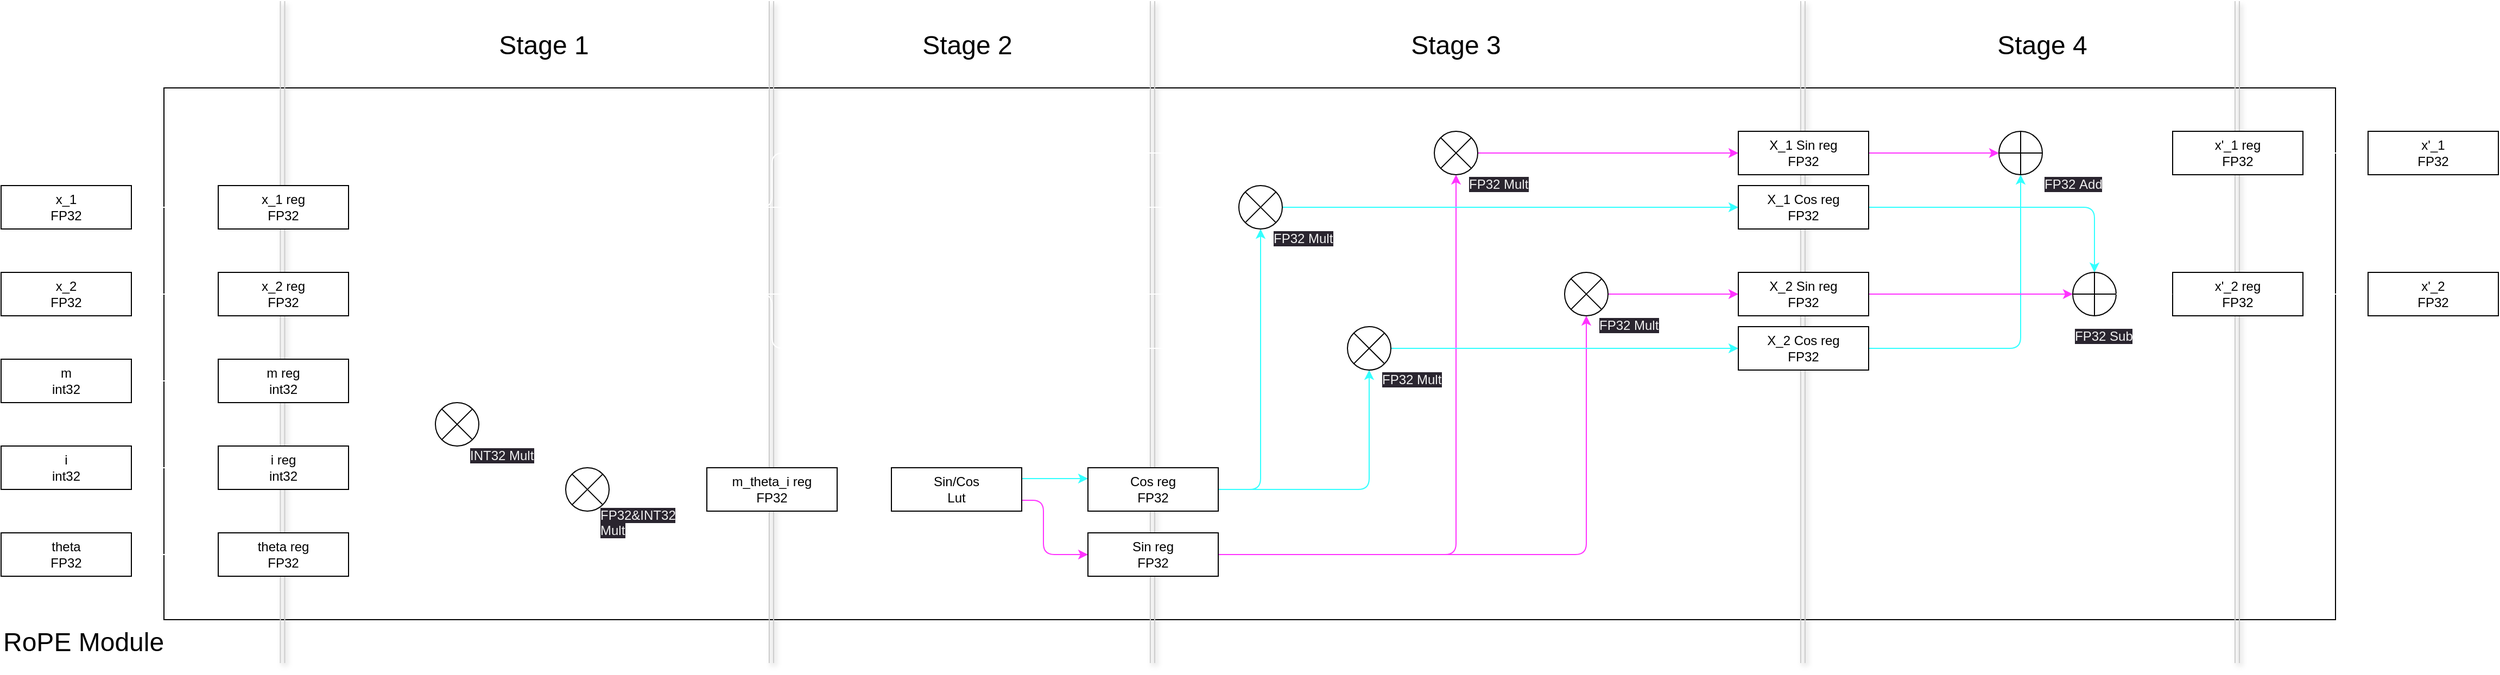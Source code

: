 <mxfile>
    <diagram id="2PJP5cNvu78bz6-00LdR" name="페이지-1">
        <mxGraphModel dx="2282" dy="929" grid="1" gridSize="10" guides="1" tooltips="1" connect="1" arrows="1" fold="1" page="1" pageScale="1" pageWidth="827" pageHeight="1169" math="0" shadow="0">
            <root>
                <mxCell id="0"/>
                <mxCell id="1" parent="0"/>
                <mxCell id="146" value="" style="rounded=0;whiteSpace=wrap;html=1;" vertex="1" parent="1">
                    <mxGeometry x="270" y="110" width="2000" height="490" as="geometry"/>
                </mxCell>
                <mxCell id="152" value="" style="edgeStyle=none;orthogonalLoop=1;jettySize=auto;html=1;strokeColor=#CCCCCC;fontSize=36;shadow=1;shape=link;" edge="1" parent="1">
                    <mxGeometry width="80" relative="1" as="geometry">
                        <mxPoint x="379.23" y="30" as="sourcePoint"/>
                        <mxPoint x="379.23" y="640" as="targetPoint"/>
                    </mxGeometry>
                </mxCell>
                <mxCell id="149" value="" style="edgeStyle=none;orthogonalLoop=1;jettySize=auto;html=1;strokeColor=#CCCCCC;fontSize=36;shadow=1;shape=link;" edge="1" parent="1">
                    <mxGeometry width="80" relative="1" as="geometry">
                        <mxPoint x="1180.47" y="30" as="sourcePoint"/>
                        <mxPoint x="1180.47" y="640" as="targetPoint"/>
                    </mxGeometry>
                </mxCell>
                <mxCell id="150" value="" style="edgeStyle=none;orthogonalLoop=1;jettySize=auto;html=1;strokeColor=#CCCCCC;fontSize=36;shadow=1;shape=link;" edge="1" parent="1">
                    <mxGeometry width="80" relative="1" as="geometry">
                        <mxPoint x="1779.47" y="30" as="sourcePoint"/>
                        <mxPoint x="1779.47" y="640" as="targetPoint"/>
                    </mxGeometry>
                </mxCell>
                <mxCell id="151" value="" style="edgeStyle=none;orthogonalLoop=1;jettySize=auto;html=1;strokeColor=#CCCCCC;fontSize=36;shadow=1;shape=link;" edge="1" parent="1">
                    <mxGeometry width="80" relative="1" as="geometry">
                        <mxPoint x="2179.47" y="30" as="sourcePoint"/>
                        <mxPoint x="2179.47" y="640" as="targetPoint"/>
                    </mxGeometry>
                </mxCell>
                <mxCell id="148" value="" style="edgeStyle=none;orthogonalLoop=1;jettySize=auto;html=1;strokeColor=#CCCCCC;fontSize=36;shadow=1;shape=link;" edge="1" parent="1">
                    <mxGeometry width="80" relative="1" as="geometry">
                        <mxPoint x="829.47" y="30" as="sourcePoint"/>
                        <mxPoint x="829.47" y="640" as="targetPoint"/>
                    </mxGeometry>
                </mxCell>
                <mxCell id="141" style="edgeStyle=none;html=1;exitX=1;exitY=0.5;exitDx=0;exitDy=0;entryX=0;entryY=0.5;entryDx=0;entryDy=0;strokeColor=#FFFFFF;" edge="1" parent="1" source="62" target="67">
                    <mxGeometry relative="1" as="geometry"/>
                </mxCell>
                <mxCell id="62" value="x_1&lt;br&gt;FP32" style="rounded=0;whiteSpace=wrap;html=1;" vertex="1" parent="1">
                    <mxGeometry x="120" y="200" width="120" height="40" as="geometry"/>
                </mxCell>
                <mxCell id="142" style="edgeStyle=none;html=1;exitX=1;exitY=0.5;exitDx=0;exitDy=0;entryX=0;entryY=0.5;entryDx=0;entryDy=0;strokeColor=#FFFFFF;" edge="1" parent="1" source="63" target="68">
                    <mxGeometry relative="1" as="geometry"/>
                </mxCell>
                <mxCell id="63" value="x_2&lt;br&gt;FP32" style="rounded=0;whiteSpace=wrap;html=1;" vertex="1" parent="1">
                    <mxGeometry x="120" y="280" width="120" height="40" as="geometry"/>
                </mxCell>
                <mxCell id="143" style="edgeStyle=none;html=1;exitX=1;exitY=0.5;exitDx=0;exitDy=0;entryX=0;entryY=0.5;entryDx=0;entryDy=0;strokeColor=#FFFFFF;" edge="1" parent="1" source="64" target="69">
                    <mxGeometry relative="1" as="geometry"/>
                </mxCell>
                <mxCell id="64" value="m&lt;br&gt;int32" style="rounded=0;whiteSpace=wrap;html=1;" vertex="1" parent="1">
                    <mxGeometry x="120" y="360" width="120" height="40" as="geometry"/>
                </mxCell>
                <mxCell id="144" style="edgeStyle=none;html=1;exitX=1;exitY=0.5;exitDx=0;exitDy=0;entryX=0;entryY=0.5;entryDx=0;entryDy=0;strokeColor=#FFFFFF;" edge="1" parent="1" source="65" target="70">
                    <mxGeometry relative="1" as="geometry"/>
                </mxCell>
                <mxCell id="65" value="i&lt;br&gt;int32" style="rounded=0;whiteSpace=wrap;html=1;" vertex="1" parent="1">
                    <mxGeometry x="120" y="440" width="120" height="40" as="geometry"/>
                </mxCell>
                <mxCell id="145" style="edgeStyle=none;html=1;exitX=1;exitY=0.5;exitDx=0;exitDy=0;entryX=0;entryY=0.5;entryDx=0;entryDy=0;strokeColor=#FFFFFF;" edge="1" parent="1" source="66" target="71">
                    <mxGeometry relative="1" as="geometry"/>
                </mxCell>
                <mxCell id="66" value="theta&lt;br&gt;FP32" style="rounded=0;whiteSpace=wrap;html=1;" vertex="1" parent="1">
                    <mxGeometry x="120" y="520" width="120" height="40" as="geometry"/>
                </mxCell>
                <mxCell id="92" style="edgeStyle=none;html=1;exitX=1;exitY=0.5;exitDx=0;exitDy=0;entryX=0;entryY=0.5;entryDx=0;entryDy=0;strokeColor=#FFFFFF;" edge="1" parent="1" source="67" target="117">
                    <mxGeometry relative="1" as="geometry">
                        <mxPoint x="1220" y="220" as="targetPoint"/>
                    </mxGeometry>
                </mxCell>
                <mxCell id="93" style="edgeStyle=none;html=1;exitX=1;exitY=0.5;exitDx=0;exitDy=0;entryX=0;entryY=0.5;entryDx=0;entryDy=0;strokeColor=#FFFFFF;" edge="1" parent="1" source="67" target="119">
                    <mxGeometry relative="1" as="geometry">
                        <mxPoint x="1400" y="170" as="targetPoint"/>
                        <Array as="points">
                            <mxPoint x="830" y="220"/>
                            <mxPoint x="830" y="170"/>
                        </Array>
                    </mxGeometry>
                </mxCell>
                <mxCell id="67" value="x_1 reg&lt;br&gt;FP32" style="rounded=0;whiteSpace=wrap;html=1;" vertex="1" parent="1">
                    <mxGeometry x="320" y="200" width="120" height="40" as="geometry"/>
                </mxCell>
                <mxCell id="95" style="edgeStyle=none;html=1;exitX=1;exitY=0.5;exitDx=0;exitDy=0;strokeColor=#FFFFFF;entryX=0;entryY=0.5;entryDx=0;entryDy=0;" edge="1" parent="1" source="68" target="121">
                    <mxGeometry relative="1" as="geometry">
                        <mxPoint x="1520" y="300" as="targetPoint"/>
                    </mxGeometry>
                </mxCell>
                <mxCell id="96" style="edgeStyle=none;html=1;exitX=1;exitY=0.5;exitDx=0;exitDy=0;strokeColor=#FFFFFF;entryX=0;entryY=0.5;entryDx=0;entryDy=0;" edge="1" parent="1" source="68" target="113">
                    <mxGeometry relative="1" as="geometry">
                        <mxPoint x="1320" y="350" as="targetPoint"/>
                        <Array as="points">
                            <mxPoint x="830" y="300"/>
                            <mxPoint x="830" y="350"/>
                        </Array>
                    </mxGeometry>
                </mxCell>
                <mxCell id="68" value="x_2&amp;nbsp;reg&lt;br&gt;FP32" style="rounded=0;whiteSpace=wrap;html=1;" vertex="1" parent="1">
                    <mxGeometry x="320" y="280" width="120" height="40" as="geometry"/>
                </mxCell>
                <mxCell id="73" style="edgeStyle=none;html=1;exitX=1;exitY=0.5;exitDx=0;exitDy=0;entryX=0.5;entryY=0;entryDx=0;entryDy=0;strokeColor=#FFFFFF;" edge="1" parent="1" source="69" target="72">
                    <mxGeometry relative="1" as="geometry">
                        <Array as="points">
                            <mxPoint x="540" y="380"/>
                        </Array>
                    </mxGeometry>
                </mxCell>
                <mxCell id="69" value="m&amp;nbsp;reg&lt;br&gt;int32" style="rounded=0;whiteSpace=wrap;html=1;" vertex="1" parent="1">
                    <mxGeometry x="320" y="360" width="120" height="40" as="geometry"/>
                </mxCell>
                <mxCell id="74" style="edgeStyle=none;html=1;exitX=1;exitY=0.5;exitDx=0;exitDy=0;entryX=0.5;entryY=1;entryDx=0;entryDy=0;strokeColor=#FFFFFF;" edge="1" parent="1" source="70" target="72">
                    <mxGeometry relative="1" as="geometry">
                        <Array as="points">
                            <mxPoint x="540" y="460"/>
                        </Array>
                    </mxGeometry>
                </mxCell>
                <mxCell id="70" value="i&amp;nbsp;reg&lt;br&gt;int32" style="rounded=0;whiteSpace=wrap;html=1;" vertex="1" parent="1">
                    <mxGeometry x="320" y="440" width="120" height="40" as="geometry"/>
                </mxCell>
                <mxCell id="77" style="edgeStyle=none;html=1;exitX=1;exitY=0.5;exitDx=0;exitDy=0;entryX=0.5;entryY=1;entryDx=0;entryDy=0;strokeColor=#FFFFFF;" edge="1" parent="1" source="71" target="110">
                    <mxGeometry relative="1" as="geometry">
                        <mxPoint x="660" y="500" as="targetPoint"/>
                        <Array as="points">
                            <mxPoint x="660" y="540"/>
                        </Array>
                    </mxGeometry>
                </mxCell>
                <mxCell id="71" value="theta&amp;nbsp;reg&lt;br&gt;FP32" style="rounded=0;whiteSpace=wrap;html=1;" vertex="1" parent="1">
                    <mxGeometry x="320" y="520" width="120" height="40" as="geometry"/>
                </mxCell>
                <mxCell id="76" style="edgeStyle=none;html=1;exitX=1;exitY=0.5;exitDx=0;exitDy=0;entryX=0.5;entryY=0;entryDx=0;entryDy=0;strokeColor=#FFFFFF;" edge="1" parent="1" source="72" target="110">
                    <mxGeometry relative="1" as="geometry">
                        <mxPoint x="660" y="460" as="targetPoint"/>
                        <Array as="points">
                            <mxPoint x="660" y="420"/>
                        </Array>
                    </mxGeometry>
                </mxCell>
                <mxCell id="72" value="" style="shape=sumEllipse;perimeter=ellipsePerimeter;whiteSpace=wrap;html=1;backgroundOutline=1;" vertex="1" parent="1">
                    <mxGeometry x="520" y="400" width="40" height="40" as="geometry"/>
                </mxCell>
                <mxCell id="79" style="edgeStyle=none;html=1;exitX=1;exitY=0.5;exitDx=0;exitDy=0;entryX=0;entryY=0.5;entryDx=0;entryDy=0;strokeColor=#FFFFFF;" edge="1" parent="1" source="110" target="78">
                    <mxGeometry relative="1" as="geometry">
                        <mxPoint x="720" y="480" as="sourcePoint"/>
                    </mxGeometry>
                </mxCell>
                <mxCell id="82" style="edgeStyle=none;html=1;exitX=1;exitY=0.5;exitDx=0;exitDy=0;entryX=0;entryY=0.5;entryDx=0;entryDy=0;strokeColor=#FFFFFF;" edge="1" parent="1" source="78" target="80">
                    <mxGeometry relative="1" as="geometry"/>
                </mxCell>
                <mxCell id="78" value="m_theta_i reg&lt;br&gt;FP32" style="rounded=0;whiteSpace=wrap;html=1;" vertex="1" parent="1">
                    <mxGeometry x="770" y="460" width="120" height="40" as="geometry"/>
                </mxCell>
                <mxCell id="84" style="edgeStyle=none;html=1;exitX=1;exitY=0.25;exitDx=0;exitDy=0;strokeColor=#33FFFF;entryX=0;entryY=0.25;entryDx=0;entryDy=0;" edge="1" parent="1" source="80" target="81">
                    <mxGeometry relative="1" as="geometry">
                        <mxPoint x="1120" y="470" as="targetPoint"/>
                    </mxGeometry>
                </mxCell>
                <mxCell id="86" style="edgeStyle=none;html=1;exitX=1;exitY=0.75;exitDx=0;exitDy=0;entryX=0;entryY=0.5;entryDx=0;entryDy=0;strokeColor=#FF33FF;" edge="1" parent="1" source="80" target="83">
                    <mxGeometry relative="1" as="geometry">
                        <Array as="points">
                            <mxPoint x="1080" y="490"/>
                            <mxPoint x="1080" y="540"/>
                        </Array>
                    </mxGeometry>
                </mxCell>
                <mxCell id="80" value="Sin/Cos&lt;br&gt;Lut" style="rounded=0;whiteSpace=wrap;html=1;" vertex="1" parent="1">
                    <mxGeometry x="940" y="460" width="120" height="40" as="geometry"/>
                </mxCell>
                <mxCell id="97" style="edgeStyle=none;html=1;exitX=1;exitY=0.5;exitDx=0;exitDy=0;strokeColor=#33FFFF;entryX=0.5;entryY=1;entryDx=0;entryDy=0;" edge="1" parent="1" source="81" target="117">
                    <mxGeometry relative="1" as="geometry">
                        <mxPoint x="1280" y="240" as="targetPoint"/>
                        <Array as="points">
                            <mxPoint x="1280" y="480"/>
                        </Array>
                    </mxGeometry>
                </mxCell>
                <mxCell id="98" style="edgeStyle=none;html=1;exitX=1;exitY=0.5;exitDx=0;exitDy=0;entryX=0.5;entryY=1;entryDx=0;entryDy=0;strokeColor=#33FFFF;" edge="1" parent="1" source="81" target="113">
                    <mxGeometry relative="1" as="geometry">
                        <mxPoint x="1380" y="370" as="targetPoint"/>
                        <Array as="points">
                            <mxPoint x="1380" y="480"/>
                            <mxPoint x="1380" y="430"/>
                        </Array>
                    </mxGeometry>
                </mxCell>
                <mxCell id="81" value="Cos reg&lt;br&gt;FP32" style="rounded=0;whiteSpace=wrap;html=1;" vertex="1" parent="1">
                    <mxGeometry x="1121" y="460" width="120" height="40" as="geometry"/>
                </mxCell>
                <mxCell id="99" style="edgeStyle=none;html=1;exitX=1;exitY=0.5;exitDx=0;exitDy=0;entryX=0.5;entryY=1;entryDx=0;entryDy=0;strokeColor=#FF33FF;" edge="1" parent="1" source="83" target="119">
                    <mxGeometry relative="1" as="geometry">
                        <mxPoint x="1460" y="190" as="targetPoint"/>
                        <Array as="points">
                            <mxPoint x="1460" y="540"/>
                        </Array>
                    </mxGeometry>
                </mxCell>
                <mxCell id="100" style="edgeStyle=none;html=1;exitX=1;exitY=0.5;exitDx=0;exitDy=0;entryX=0.5;entryY=1;entryDx=0;entryDy=0;strokeColor=#FF33FF;" edge="1" parent="1" source="83" target="121">
                    <mxGeometry relative="1" as="geometry">
                        <mxPoint x="1580" y="320" as="targetPoint"/>
                        <Array as="points">
                            <mxPoint x="1460" y="540"/>
                            <mxPoint x="1580" y="540"/>
                        </Array>
                    </mxGeometry>
                </mxCell>
                <mxCell id="83" value="Sin reg&lt;br&gt;FP32" style="rounded=0;whiteSpace=wrap;html=1;" vertex="1" parent="1">
                    <mxGeometry x="1121" y="520" width="120" height="40" as="geometry"/>
                </mxCell>
                <mxCell id="106" style="edgeStyle=none;html=1;exitX=1;exitY=0.5;exitDx=0;exitDy=0;entryX=0;entryY=0.5;entryDx=0;entryDy=0;strokeColor=#33FFFF;" edge="1" parent="1" source="117" target="102">
                    <mxGeometry relative="1" as="geometry">
                        <mxPoint x="1340" y="220" as="sourcePoint"/>
                    </mxGeometry>
                </mxCell>
                <mxCell id="108" style="edgeStyle=none;html=1;exitX=1;exitY=0.5;exitDx=0;exitDy=0;entryX=0;entryY=0.5;entryDx=0;entryDy=0;strokeColor=#FF33FF;" edge="1" parent="1" source="121" target="101">
                    <mxGeometry relative="1" as="geometry">
                        <mxPoint x="1640" y="300" as="sourcePoint"/>
                    </mxGeometry>
                </mxCell>
                <mxCell id="107" style="edgeStyle=none;html=1;exitX=1;exitY=0.5;exitDx=0;exitDy=0;entryX=0;entryY=0.5;entryDx=0;entryDy=0;strokeColor=#FF33FF;" edge="1" parent="1" source="119" target="103">
                    <mxGeometry relative="1" as="geometry">
                        <mxPoint x="1520" y="170" as="sourcePoint"/>
                    </mxGeometry>
                </mxCell>
                <mxCell id="105" style="edgeStyle=none;html=1;exitX=1;exitY=0.5;exitDx=0;exitDy=0;entryX=0;entryY=0.5;entryDx=0;entryDy=0;strokeColor=#33FFFF;" edge="1" parent="1" source="113" target="104">
                    <mxGeometry relative="1" as="geometry">
                        <mxPoint x="1440" y="350" as="sourcePoint"/>
                    </mxGeometry>
                </mxCell>
                <mxCell id="126" style="edgeStyle=none;html=1;exitX=1;exitY=0.5;exitDx=0;exitDy=0;entryX=0.5;entryY=1;entryDx=0;entryDy=0;strokeColor=#33FFFF;" edge="1" parent="1" source="104" target="123">
                    <mxGeometry relative="1" as="geometry">
                        <Array as="points">
                            <mxPoint x="1980" y="350"/>
                        </Array>
                    </mxGeometry>
                </mxCell>
                <mxCell id="128" style="edgeStyle=none;html=1;exitX=1;exitY=0.5;exitDx=0;exitDy=0;entryX=0;entryY=0.5;entryDx=0;entryDy=0;strokeColor=#FF33FF;" edge="1" parent="1" source="101" target="124">
                    <mxGeometry relative="1" as="geometry"/>
                </mxCell>
                <mxCell id="101" value="X_2 Sin reg&lt;br&gt;FP32" style="rounded=0;whiteSpace=wrap;html=1;" vertex="1" parent="1">
                    <mxGeometry x="1720" y="280" width="120" height="40" as="geometry"/>
                </mxCell>
                <mxCell id="127" style="edgeStyle=none;html=1;exitX=1;exitY=0.5;exitDx=0;exitDy=0;entryX=0.5;entryY=0;entryDx=0;entryDy=0;strokeColor=#33FFFF;" edge="1" parent="1" source="102" target="124">
                    <mxGeometry relative="1" as="geometry">
                        <Array as="points">
                            <mxPoint x="2048" y="220"/>
                        </Array>
                    </mxGeometry>
                </mxCell>
                <mxCell id="102" value="X_1 Cos reg&lt;br&gt;FP32" style="rounded=0;whiteSpace=wrap;html=1;" vertex="1" parent="1">
                    <mxGeometry x="1720" y="200" width="120" height="40" as="geometry"/>
                </mxCell>
                <mxCell id="125" style="edgeStyle=none;html=1;exitX=1;exitY=0.5;exitDx=0;exitDy=0;strokeColor=#FF33FF;entryX=0;entryY=0.5;entryDx=0;entryDy=0;" edge="1" parent="1" source="103" target="123">
                    <mxGeometry relative="1" as="geometry">
                        <mxPoint x="1950" y="170" as="targetPoint"/>
                    </mxGeometry>
                </mxCell>
                <mxCell id="103" value="X_1 Sin reg&lt;br&gt;FP32" style="rounded=0;whiteSpace=wrap;html=1;" vertex="1" parent="1">
                    <mxGeometry x="1720" y="150" width="120" height="40" as="geometry"/>
                </mxCell>
                <mxCell id="104" value="X_2 Cos reg&lt;br&gt;FP32" style="rounded=0;whiteSpace=wrap;html=1;" vertex="1" parent="1">
                    <mxGeometry x="1720" y="330" width="120" height="40" as="geometry"/>
                </mxCell>
                <mxCell id="110" value="" style="shape=sumEllipse;perimeter=ellipsePerimeter;whiteSpace=wrap;html=1;backgroundOutline=1;" vertex="1" parent="1">
                    <mxGeometry x="640" y="460" width="40" height="40" as="geometry"/>
                </mxCell>
                <mxCell id="111" value="&lt;meta charset=&quot;utf-8&quot;&gt;&lt;span style=&quot;color: rgb(240, 240, 240); font-family: Helvetica; font-size: 12px; font-style: normal; font-variant-ligatures: normal; font-variant-caps: normal; font-weight: 400; letter-spacing: normal; orphans: 2; text-align: center; text-indent: 0px; text-transform: none; widows: 2; word-spacing: 0px; -webkit-text-stroke-width: 0px; background-color: rgb(42, 37, 47); text-decoration-thickness: initial; text-decoration-style: initial; text-decoration-color: initial; float: none; display: inline !important;&quot;&gt;FP32&amp;amp;INT32&lt;/span&gt;&lt;br style=&quot;border-color: rgb(0, 0, 0); color: rgb(240, 240, 240); font-family: Helvetica; font-size: 12px; font-style: normal; font-variant-ligatures: normal; font-variant-caps: normal; font-weight: 400; letter-spacing: normal; orphans: 2; text-align: center; text-indent: 0px; text-transform: none; widows: 2; word-spacing: 0px; -webkit-text-stroke-width: 0px; background-color: rgb(42, 37, 47); text-decoration-thickness: initial; text-decoration-style: initial; text-decoration-color: initial;&quot;&gt;&lt;span style=&quot;color: rgb(240, 240, 240); font-family: Helvetica; font-size: 12px; font-style: normal; font-variant-ligatures: normal; font-variant-caps: normal; font-weight: 400; letter-spacing: normal; orphans: 2; text-align: center; text-indent: 0px; text-transform: none; widows: 2; word-spacing: 0px; -webkit-text-stroke-width: 0px; background-color: rgb(42, 37, 47); text-decoration-thickness: initial; text-decoration-style: initial; text-decoration-color: initial; float: none; display: inline !important;&quot;&gt;Mult&lt;/span&gt;" style="text;whiteSpace=wrap;html=1;" vertex="1" parent="1">
                    <mxGeometry x="670" y="490" width="100" height="50" as="geometry"/>
                </mxCell>
                <mxCell id="112" value="&lt;span style=&quot;color: rgb(240, 240, 240); font-family: Helvetica; font-size: 12px; font-style: normal; font-variant-ligatures: normal; font-variant-caps: normal; font-weight: 400; letter-spacing: normal; orphans: 2; text-align: center; text-indent: 0px; text-transform: none; widows: 2; word-spacing: 0px; -webkit-text-stroke-width: 0px; background-color: rgb(42, 37, 47); text-decoration-thickness: initial; text-decoration-style: initial; text-decoration-color: initial; float: none; display: inline !important;&quot;&gt;INT32&amp;nbsp;&lt;/span&gt;&lt;span style=&quot;color: rgb(240, 240, 240); font-family: Helvetica; font-size: 12px; font-style: normal; font-variant-ligatures: normal; font-variant-caps: normal; font-weight: 400; letter-spacing: normal; orphans: 2; text-align: center; text-indent: 0px; text-transform: none; widows: 2; word-spacing: 0px; -webkit-text-stroke-width: 0px; background-color: rgb(42, 37, 47); text-decoration-thickness: initial; text-decoration-style: initial; text-decoration-color: initial; float: none; display: inline !important;&quot;&gt;Mult&lt;/span&gt;" style="text;whiteSpace=wrap;html=1;" vertex="1" parent="1">
                    <mxGeometry x="550" y="435" width="100" height="50" as="geometry"/>
                </mxCell>
                <mxCell id="113" value="" style="shape=sumEllipse;perimeter=ellipsePerimeter;whiteSpace=wrap;html=1;backgroundOutline=1;" vertex="1" parent="1">
                    <mxGeometry x="1360" y="330" width="40" height="40" as="geometry"/>
                </mxCell>
                <mxCell id="114" value="&lt;span style=&quot;color: rgb(240, 240, 240); font-family: Helvetica; font-size: 12px; font-style: normal; font-variant-ligatures: normal; font-variant-caps: normal; font-weight: 400; letter-spacing: normal; orphans: 2; text-align: center; text-indent: 0px; text-transform: none; widows: 2; word-spacing: 0px; -webkit-text-stroke-width: 0px; background-color: rgb(42, 37, 47); text-decoration-thickness: initial; text-decoration-style: initial; text-decoration-color: initial; float: none; display: inline !important;&quot;&gt;FP32&amp;nbsp;&lt;/span&gt;&lt;span style=&quot;color: rgb(240, 240, 240); font-family: Helvetica; font-size: 12px; font-style: normal; font-variant-ligatures: normal; font-variant-caps: normal; font-weight: 400; letter-spacing: normal; orphans: 2; text-align: center; text-indent: 0px; text-transform: none; widows: 2; word-spacing: 0px; -webkit-text-stroke-width: 0px; background-color: rgb(42, 37, 47); text-decoration-thickness: initial; text-decoration-style: initial; text-decoration-color: initial; float: none; display: inline !important;&quot;&gt;Mult&lt;/span&gt;" style="text;whiteSpace=wrap;html=1;" vertex="1" parent="1">
                    <mxGeometry x="1390" y="365" width="100" height="50" as="geometry"/>
                </mxCell>
                <mxCell id="117" value="" style="shape=sumEllipse;perimeter=ellipsePerimeter;whiteSpace=wrap;html=1;backgroundOutline=1;" vertex="1" parent="1">
                    <mxGeometry x="1260" y="200" width="40" height="40" as="geometry"/>
                </mxCell>
                <mxCell id="118" value="&lt;span style=&quot;color: rgb(240, 240, 240); font-family: Helvetica; font-size: 12px; font-style: normal; font-variant-ligatures: normal; font-variant-caps: normal; font-weight: 400; letter-spacing: normal; orphans: 2; text-align: center; text-indent: 0px; text-transform: none; widows: 2; word-spacing: 0px; -webkit-text-stroke-width: 0px; background-color: rgb(42, 37, 47); text-decoration-thickness: initial; text-decoration-style: initial; text-decoration-color: initial; float: none; display: inline !important;&quot;&gt;FP32&amp;nbsp;&lt;/span&gt;&lt;span style=&quot;color: rgb(240, 240, 240); font-family: Helvetica; font-size: 12px; font-style: normal; font-variant-ligatures: normal; font-variant-caps: normal; font-weight: 400; letter-spacing: normal; orphans: 2; text-align: center; text-indent: 0px; text-transform: none; widows: 2; word-spacing: 0px; -webkit-text-stroke-width: 0px; background-color: rgb(42, 37, 47); text-decoration-thickness: initial; text-decoration-style: initial; text-decoration-color: initial; float: none; display: inline !important;&quot;&gt;Mult&lt;/span&gt;" style="text;whiteSpace=wrap;html=1;" vertex="1" parent="1">
                    <mxGeometry x="1290" y="235" width="100" height="50" as="geometry"/>
                </mxCell>
                <mxCell id="119" value="" style="shape=sumEllipse;perimeter=ellipsePerimeter;whiteSpace=wrap;html=1;backgroundOutline=1;" vertex="1" parent="1">
                    <mxGeometry x="1440" y="150" width="40" height="40" as="geometry"/>
                </mxCell>
                <mxCell id="120" value="&lt;span style=&quot;color: rgb(240, 240, 240); font-family: Helvetica; font-size: 12px; font-style: normal; font-variant-ligatures: normal; font-variant-caps: normal; font-weight: 400; letter-spacing: normal; orphans: 2; text-align: center; text-indent: 0px; text-transform: none; widows: 2; word-spacing: 0px; -webkit-text-stroke-width: 0px; background-color: rgb(42, 37, 47); text-decoration-thickness: initial; text-decoration-style: initial; text-decoration-color: initial; float: none; display: inline !important;&quot;&gt;FP32&amp;nbsp;&lt;/span&gt;&lt;span style=&quot;color: rgb(240, 240, 240); font-family: Helvetica; font-size: 12px; font-style: normal; font-variant-ligatures: normal; font-variant-caps: normal; font-weight: 400; letter-spacing: normal; orphans: 2; text-align: center; text-indent: 0px; text-transform: none; widows: 2; word-spacing: 0px; -webkit-text-stroke-width: 0px; background-color: rgb(42, 37, 47); text-decoration-thickness: initial; text-decoration-style: initial; text-decoration-color: initial; float: none; display: inline !important;&quot;&gt;Mult&lt;/span&gt;" style="text;whiteSpace=wrap;html=1;" vertex="1" parent="1">
                    <mxGeometry x="1470" y="185" width="100" height="50" as="geometry"/>
                </mxCell>
                <mxCell id="121" value="" style="shape=sumEllipse;perimeter=ellipsePerimeter;whiteSpace=wrap;html=1;backgroundOutline=1;" vertex="1" parent="1">
                    <mxGeometry x="1560" y="280" width="40" height="40" as="geometry"/>
                </mxCell>
                <mxCell id="122" value="&lt;span style=&quot;color: rgb(240, 240, 240); font-family: Helvetica; font-size: 12px; font-style: normal; font-variant-ligatures: normal; font-variant-caps: normal; font-weight: 400; letter-spacing: normal; orphans: 2; text-align: center; text-indent: 0px; text-transform: none; widows: 2; word-spacing: 0px; -webkit-text-stroke-width: 0px; background-color: rgb(42, 37, 47); text-decoration-thickness: initial; text-decoration-style: initial; text-decoration-color: initial; float: none; display: inline !important;&quot;&gt;FP32&amp;nbsp;&lt;/span&gt;&lt;span style=&quot;color: rgb(240, 240, 240); font-family: Helvetica; font-size: 12px; font-style: normal; font-variant-ligatures: normal; font-variant-caps: normal; font-weight: 400; letter-spacing: normal; orphans: 2; text-align: center; text-indent: 0px; text-transform: none; widows: 2; word-spacing: 0px; -webkit-text-stroke-width: 0px; background-color: rgb(42, 37, 47); text-decoration-thickness: initial; text-decoration-style: initial; text-decoration-color: initial; float: none; display: inline !important;&quot;&gt;Mult&lt;/span&gt;" style="text;whiteSpace=wrap;html=1;" vertex="1" parent="1">
                    <mxGeometry x="1590" y="315" width="100" height="50" as="geometry"/>
                </mxCell>
                <mxCell id="133" style="edgeStyle=none;html=1;exitX=1;exitY=0.5;exitDx=0;exitDy=0;entryX=0;entryY=0.5;entryDx=0;entryDy=0;strokeColor=#FFFFFF;" edge="1" parent="1" source="123" target="131">
                    <mxGeometry relative="1" as="geometry"/>
                </mxCell>
                <mxCell id="123" value="" style="shape=orEllipse;perimeter=ellipsePerimeter;whiteSpace=wrap;html=1;backgroundOutline=1;" vertex="1" parent="1">
                    <mxGeometry x="1960" y="150" width="40" height="40" as="geometry"/>
                </mxCell>
                <mxCell id="124" value="" style="shape=orEllipse;perimeter=ellipsePerimeter;whiteSpace=wrap;html=1;backgroundOutline=1;" vertex="1" parent="1">
                    <mxGeometry x="2028" y="280" width="40" height="40" as="geometry"/>
                </mxCell>
                <mxCell id="139" style="edgeStyle=none;html=1;exitX=1;exitY=0.5;exitDx=0;exitDy=0;entryX=0;entryY=0.5;entryDx=0;entryDy=0;strokeColor=#FFFFFF;" edge="1" parent="1" source="131" target="137">
                    <mxGeometry relative="1" as="geometry"/>
                </mxCell>
                <mxCell id="131" value="x'_1 reg&lt;br&gt;FP32" style="rounded=0;whiteSpace=wrap;html=1;" vertex="1" parent="1">
                    <mxGeometry x="2120" y="150" width="120" height="40" as="geometry"/>
                </mxCell>
                <mxCell id="140" style="edgeStyle=none;html=1;exitX=1;exitY=0.5;exitDx=0;exitDy=0;entryX=0;entryY=0.5;entryDx=0;entryDy=0;strokeColor=#FFFFFF;" edge="1" parent="1" source="132" target="138">
                    <mxGeometry relative="1" as="geometry"/>
                </mxCell>
                <mxCell id="132" value="x'_2&amp;nbsp;reg&lt;br&gt;FP32" style="rounded=0;whiteSpace=wrap;html=1;" vertex="1" parent="1">
                    <mxGeometry x="2120" y="280" width="120" height="40" as="geometry"/>
                </mxCell>
                <mxCell id="134" style="edgeStyle=none;html=1;exitX=1;exitY=0.5;exitDx=0;exitDy=0;entryX=0;entryY=0.5;entryDx=0;entryDy=0;strokeColor=#FFFFFF;" edge="1" parent="1" source="124" target="132">
                    <mxGeometry relative="1" as="geometry">
                        <mxPoint x="2010" y="180" as="sourcePoint"/>
                        <mxPoint x="2130" y="180" as="targetPoint"/>
                    </mxGeometry>
                </mxCell>
                <mxCell id="135" value="&lt;span style=&quot;color: rgb(240, 240, 240); font-family: Helvetica; font-size: 12px; font-style: normal; font-variant-ligatures: normal; font-variant-caps: normal; font-weight: 400; letter-spacing: normal; orphans: 2; text-align: center; text-indent: 0px; text-transform: none; widows: 2; word-spacing: 0px; -webkit-text-stroke-width: 0px; background-color: rgb(42, 37, 47); text-decoration-thickness: initial; text-decoration-style: initial; text-decoration-color: initial; float: none; display: inline !important;&quot;&gt;FP32&amp;nbsp;&lt;/span&gt;&lt;span style=&quot;color: rgb(240, 240, 240); font-family: Helvetica; font-size: 12px; font-style: normal; font-variant-ligatures: normal; font-variant-caps: normal; font-weight: 400; letter-spacing: normal; orphans: 2; text-align: center; text-indent: 0px; text-transform: none; widows: 2; word-spacing: 0px; -webkit-text-stroke-width: 0px; background-color: rgb(42, 37, 47); text-decoration-thickness: initial; text-decoration-style: initial; text-decoration-color: initial; float: none; display: inline !important;&quot;&gt;Add&lt;/span&gt;" style="text;whiteSpace=wrap;html=1;" vertex="1" parent="1">
                    <mxGeometry x="2000" y="185" width="100" height="50" as="geometry"/>
                </mxCell>
                <mxCell id="136" value="&lt;span style=&quot;color: rgb(240, 240, 240); font-family: Helvetica; font-size: 12px; font-style: normal; font-variant-ligatures: normal; font-variant-caps: normal; font-weight: 400; letter-spacing: normal; orphans: 2; text-align: center; text-indent: 0px; text-transform: none; widows: 2; word-spacing: 0px; -webkit-text-stroke-width: 0px; background-color: rgb(42, 37, 47); text-decoration-thickness: initial; text-decoration-style: initial; text-decoration-color: initial; float: none; display: inline !important;&quot;&gt;FP32&amp;nbsp;&lt;/span&gt;&lt;span style=&quot;color: rgb(240, 240, 240); font-family: Helvetica; font-size: 12px; font-style: normal; font-variant-ligatures: normal; font-variant-caps: normal; font-weight: 400; letter-spacing: normal; orphans: 2; text-align: center; text-indent: 0px; text-transform: none; widows: 2; word-spacing: 0px; -webkit-text-stroke-width: 0px; background-color: rgb(42, 37, 47); text-decoration-thickness: initial; text-decoration-style: initial; text-decoration-color: initial; float: none; display: inline !important;&quot;&gt;Sub&lt;/span&gt;" style="text;whiteSpace=wrap;html=1;" vertex="1" parent="1">
                    <mxGeometry x="2028" y="325" width="100" height="50" as="geometry"/>
                </mxCell>
                <mxCell id="137" value="x'_1&lt;br&gt;FP32" style="rounded=0;whiteSpace=wrap;html=1;" vertex="1" parent="1">
                    <mxGeometry x="2300" y="150" width="120" height="40" as="geometry"/>
                </mxCell>
                <mxCell id="138" value="x'_2&lt;br&gt;FP32" style="rounded=0;whiteSpace=wrap;html=1;" vertex="1" parent="1">
                    <mxGeometry x="2300" y="280" width="120" height="40" as="geometry"/>
                </mxCell>
                <mxCell id="147" value="&lt;div style=&quot;text-align: center;&quot;&gt;&lt;span style=&quot;background-color: initial;&quot;&gt;&lt;font style=&quot;font-size: 24px;&quot;&gt;RoPE Module&lt;/font&gt;&lt;/span&gt;&lt;/div&gt;" style="text;whiteSpace=wrap;html=1;" vertex="1" parent="1">
                    <mxGeometry x="120" y="600" width="180" height="50" as="geometry"/>
                </mxCell>
                <mxCell id="153" value="&lt;div style=&quot;&quot;&gt;&lt;span style=&quot;background-color: initial;&quot;&gt;&lt;font style=&quot;font-size: 24px;&quot;&gt;Stage 1&lt;/font&gt;&lt;/span&gt;&lt;/div&gt;" style="text;whiteSpace=wrap;html=1;align=center;" vertex="1" parent="1">
                    <mxGeometry x="530" y="50" width="180" height="50" as="geometry"/>
                </mxCell>
                <mxCell id="154" value="&lt;div style=&quot;&quot;&gt;&lt;span style=&quot;background-color: initial;&quot;&gt;&lt;font style=&quot;font-size: 24px;&quot;&gt;Stage 2&lt;/font&gt;&lt;/span&gt;&lt;/div&gt;" style="text;whiteSpace=wrap;html=1;align=center;" vertex="1" parent="1">
                    <mxGeometry x="920" y="50" width="180" height="50" as="geometry"/>
                </mxCell>
                <mxCell id="155" value="&lt;div style=&quot;&quot;&gt;&lt;span style=&quot;background-color: initial;&quot;&gt;&lt;font style=&quot;font-size: 24px;&quot;&gt;Stage 3&lt;/font&gt;&lt;/span&gt;&lt;/div&gt;" style="text;whiteSpace=wrap;html=1;align=center;" vertex="1" parent="1">
                    <mxGeometry x="1370" y="50" width="180" height="50" as="geometry"/>
                </mxCell>
                <mxCell id="156" value="&lt;div style=&quot;&quot;&gt;&lt;span style=&quot;background-color: initial;&quot;&gt;&lt;font style=&quot;font-size: 24px;&quot;&gt;Stage 4&lt;/font&gt;&lt;/span&gt;&lt;/div&gt;" style="text;whiteSpace=wrap;html=1;align=center;" vertex="1" parent="1">
                    <mxGeometry x="1910" y="50" width="180" height="50" as="geometry"/>
                </mxCell>
            </root>
        </mxGraphModel>
    </diagram>
</mxfile>